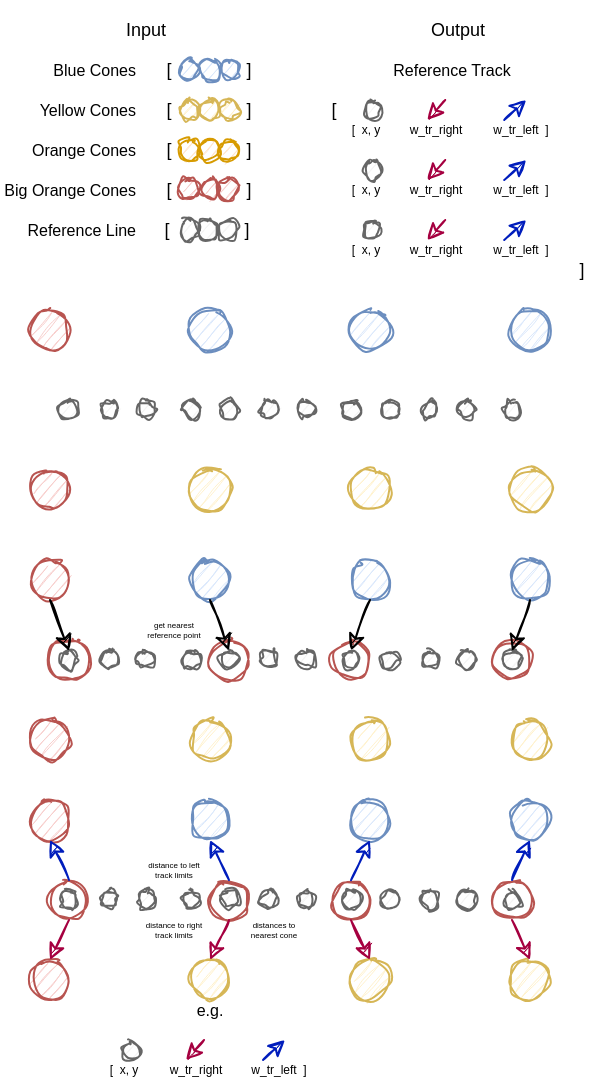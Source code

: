 <mxfile version="18.0.4" type="device"><diagram id="pE8NeCkS3sq0RhEdcYLy" name="Page-1"><mxGraphModel dx="751" dy="467" grid="1" gridSize="10" guides="1" tooltips="1" connect="1" arrows="1" fold="1" page="1" pageScale="1" pageWidth="850" pageHeight="1100" math="0" shadow="0"><root><mxCell id="0"/><mxCell id="1" parent="0"/><mxCell id="4R3HOGXSp6TmTNWFVv4z-29" value="" style="ellipse;whiteSpace=wrap;html=1;aspect=fixed;sketch=1;fillColor=#dae8fc;strokeColor=#6c8ebf;fontFamily=Helvetica;" parent="1" vertex="1"><mxGeometry x="415" y="275" width="20" height="20" as="geometry"/></mxCell><mxCell id="4R3HOGXSp6TmTNWFVv4z-31" value="" style="ellipse;whiteSpace=wrap;html=1;aspect=fixed;sketch=1;fillColor=#dae8fc;strokeColor=#6c8ebf;fontFamily=Helvetica;" parent="1" vertex="1"><mxGeometry x="495" y="275" width="20" height="20" as="geometry"/></mxCell><mxCell id="4R3HOGXSp6TmTNWFVv4z-32" value="" style="ellipse;whiteSpace=wrap;html=1;aspect=fixed;sketch=1;fillColor=#dae8fc;strokeColor=#6c8ebf;fontFamily=Helvetica;" parent="1" vertex="1"><mxGeometry x="575" y="275" width="20" height="20" as="geometry"/></mxCell><mxCell id="4R3HOGXSp6TmTNWFVv4z-34" value="" style="ellipse;whiteSpace=wrap;html=1;aspect=fixed;sketch=1;fillColor=#fff2cc;strokeColor=#d6b656;fontFamily=Helvetica;" parent="1" vertex="1"><mxGeometry x="415" y="355" width="20" height="20" as="geometry"/></mxCell><mxCell id="4R3HOGXSp6TmTNWFVv4z-35" value="" style="ellipse;whiteSpace=wrap;html=1;aspect=fixed;sketch=1;fillColor=#fff2cc;strokeColor=#d6b656;fontFamily=Helvetica;" parent="1" vertex="1"><mxGeometry x="495" y="355" width="20" height="20" as="geometry"/></mxCell><mxCell id="4R3HOGXSp6TmTNWFVv4z-36" value="" style="ellipse;whiteSpace=wrap;html=1;aspect=fixed;sketch=1;fillColor=#fff2cc;strokeColor=#d6b656;fontFamily=Helvetica;" parent="1" vertex="1"><mxGeometry x="575" y="355" width="20" height="20" as="geometry"/></mxCell><mxCell id="4R3HOGXSp6TmTNWFVv4z-37" value="" style="ellipse;whiteSpace=wrap;html=1;aspect=fixed;sketch=1;fillColor=#f5f5f5;strokeColor=#666666;fontColor=#333333;fontFamily=Helvetica;" parent="1" vertex="1"><mxGeometry x="350" y="320.5" width="9" height="9" as="geometry"/></mxCell><mxCell id="7mS1BimvWWyyGBZMWS5H-38" value="" style="ellipse;whiteSpace=wrap;html=1;aspect=fixed;sketch=1;fillColor=#f8cecc;strokeColor=#b85450;fontFamily=Helvetica;" parent="1" vertex="1"><mxGeometry x="335" y="275" width="20" height="20" as="geometry"/></mxCell><mxCell id="7mS1BimvWWyyGBZMWS5H-39" value="" style="ellipse;whiteSpace=wrap;html=1;aspect=fixed;sketch=1;fillColor=#f8cecc;strokeColor=#b85450;fontFamily=Helvetica;" parent="1" vertex="1"><mxGeometry x="335" y="355" width="20" height="20" as="geometry"/></mxCell><mxCell id="7mS1BimvWWyyGBZMWS5H-40" value="" style="ellipse;whiteSpace=wrap;html=1;aspect=fixed;sketch=1;fillColor=#f5f5f5;strokeColor=#666666;fontColor=#333333;fontFamily=Helvetica;" parent="1" vertex="1"><mxGeometry x="370" y="320.25" width="9" height="9" as="geometry"/></mxCell><mxCell id="7mS1BimvWWyyGBZMWS5H-41" value="" style="ellipse;whiteSpace=wrap;html=1;aspect=fixed;sketch=1;fillColor=#f5f5f5;strokeColor=#666666;fontColor=#333333;fontFamily=Helvetica;" parent="1" vertex="1"><mxGeometry x="388.5" y="320.25" width="9" height="9" as="geometry"/></mxCell><mxCell id="7mS1BimvWWyyGBZMWS5H-42" value="" style="ellipse;whiteSpace=wrap;html=1;aspect=fixed;sketch=1;fillColor=#f5f5f5;strokeColor=#666666;fontColor=#333333;fontFamily=Helvetica;" parent="1" vertex="1"><mxGeometry x="411" y="320.5" width="9" height="9" as="geometry"/></mxCell><mxCell id="7mS1BimvWWyyGBZMWS5H-49" value="" style="ellipse;whiteSpace=wrap;html=1;aspect=fixed;sketch=1;fillColor=#f5f5f5;strokeColor=#666666;fontColor=#333333;fontFamily=Helvetica;" parent="1" vertex="1"><mxGeometry x="430" y="320.25" width="9" height="9" as="geometry"/></mxCell><mxCell id="7mS1BimvWWyyGBZMWS5H-50" value="" style="ellipse;whiteSpace=wrap;html=1;aspect=fixed;sketch=1;fillColor=#f5f5f5;strokeColor=#666666;fontColor=#333333;fontFamily=Helvetica;" parent="1" vertex="1"><mxGeometry x="450" y="320" width="9" height="9" as="geometry"/></mxCell><mxCell id="7mS1BimvWWyyGBZMWS5H-51" value="" style="ellipse;whiteSpace=wrap;html=1;aspect=fixed;sketch=1;fillColor=#f5f5f5;strokeColor=#666666;fontColor=#333333;fontFamily=Helvetica;" parent="1" vertex="1"><mxGeometry x="468.5" y="320" width="9" height="9" as="geometry"/></mxCell><mxCell id="7mS1BimvWWyyGBZMWS5H-52" value="" style="ellipse;whiteSpace=wrap;html=1;aspect=fixed;sketch=1;fillColor=#f5f5f5;strokeColor=#666666;fontColor=#333333;fontFamily=Helvetica;" parent="1" vertex="1"><mxGeometry x="491" y="320.25" width="9" height="9" as="geometry"/></mxCell><mxCell id="7mS1BimvWWyyGBZMWS5H-53" value="" style="ellipse;whiteSpace=wrap;html=1;aspect=fixed;sketch=1;fillColor=#f5f5f5;strokeColor=#666666;fontColor=#333333;fontFamily=Helvetica;" parent="1" vertex="1"><mxGeometry x="510.5" y="320.62" width="9" height="9" as="geometry"/></mxCell><mxCell id="7mS1BimvWWyyGBZMWS5H-54" value="" style="ellipse;whiteSpace=wrap;html=1;aspect=fixed;sketch=1;fillColor=#f5f5f5;strokeColor=#666666;fontColor=#333333;fontFamily=Helvetica;" parent="1" vertex="1"><mxGeometry x="530.5" y="320.37" width="9" height="9" as="geometry"/></mxCell><mxCell id="7mS1BimvWWyyGBZMWS5H-55" value="" style="ellipse;whiteSpace=wrap;html=1;aspect=fixed;sketch=1;fillColor=#f5f5f5;strokeColor=#666666;fontColor=#333333;fontFamily=Helvetica;" parent="1" vertex="1"><mxGeometry x="549" y="320.37" width="9" height="9" as="geometry"/></mxCell><mxCell id="7mS1BimvWWyyGBZMWS5H-56" value="" style="ellipse;whiteSpace=wrap;html=1;aspect=fixed;sketch=1;fillColor=#f5f5f5;strokeColor=#666666;fontColor=#333333;fontFamily=Helvetica;" parent="1" vertex="1"><mxGeometry x="571.5" y="320.62" width="9" height="9" as="geometry"/></mxCell><mxCell id="7mS1BimvWWyyGBZMWS5H-57" value="" style="ellipse;whiteSpace=wrap;html=1;aspect=fixed;sketch=1;fillColor=#dae8fc;strokeColor=#6c8ebf;fontFamily=Helvetica;" parent="1" vertex="1"><mxGeometry x="415" y="400" width="20" height="20" as="geometry"/></mxCell><mxCell id="7mS1BimvWWyyGBZMWS5H-58" value="" style="ellipse;whiteSpace=wrap;html=1;aspect=fixed;sketch=1;fillColor=#dae8fc;strokeColor=#6c8ebf;fontFamily=Helvetica;" parent="1" vertex="1"><mxGeometry x="495" y="400" width="20" height="20" as="geometry"/></mxCell><mxCell id="7mS1BimvWWyyGBZMWS5H-59" value="" style="ellipse;whiteSpace=wrap;html=1;aspect=fixed;sketch=1;fillColor=#dae8fc;strokeColor=#6c8ebf;fontFamily=Helvetica;" parent="1" vertex="1"><mxGeometry x="575" y="400" width="20" height="20" as="geometry"/></mxCell><mxCell id="7mS1BimvWWyyGBZMWS5H-60" value="" style="ellipse;whiteSpace=wrap;html=1;aspect=fixed;sketch=1;fillColor=#fff2cc;strokeColor=#d6b656;fontFamily=Helvetica;" parent="1" vertex="1"><mxGeometry x="415" y="480" width="20" height="20" as="geometry"/></mxCell><mxCell id="7mS1BimvWWyyGBZMWS5H-61" value="" style="ellipse;whiteSpace=wrap;html=1;aspect=fixed;sketch=1;fillColor=#fff2cc;strokeColor=#d6b656;fontFamily=Helvetica;" parent="1" vertex="1"><mxGeometry x="495" y="480" width="20" height="20" as="geometry"/></mxCell><mxCell id="7mS1BimvWWyyGBZMWS5H-62" value="" style="ellipse;whiteSpace=wrap;html=1;aspect=fixed;sketch=1;fillColor=#fff2cc;strokeColor=#d6b656;fontFamily=Helvetica;" parent="1" vertex="1"><mxGeometry x="575" y="480" width="20" height="20" as="geometry"/></mxCell><mxCell id="7mS1BimvWWyyGBZMWS5H-63" value="" style="ellipse;whiteSpace=wrap;html=1;aspect=fixed;sketch=1;fillColor=#f5f5f5;strokeColor=#666666;fontColor=#333333;fontFamily=Helvetica;" parent="1" vertex="1"><mxGeometry x="350" y="445.5" width="9" height="9" as="geometry"/></mxCell><mxCell id="7mS1BimvWWyyGBZMWS5H-64" value="" style="ellipse;whiteSpace=wrap;html=1;aspect=fixed;sketch=1;fillColor=#f8cecc;strokeColor=#b85450;fontFamily=Helvetica;" parent="1" vertex="1"><mxGeometry x="335" y="400" width="20" height="20" as="geometry"/></mxCell><mxCell id="7mS1BimvWWyyGBZMWS5H-65" value="" style="ellipse;whiteSpace=wrap;html=1;aspect=fixed;sketch=1;fillColor=#f8cecc;strokeColor=#b85450;fontFamily=Helvetica;" parent="1" vertex="1"><mxGeometry x="335" y="480" width="20" height="20" as="geometry"/></mxCell><mxCell id="7mS1BimvWWyyGBZMWS5H-66" value="" style="ellipse;whiteSpace=wrap;html=1;aspect=fixed;sketch=1;fillColor=#f5f5f5;strokeColor=#666666;fontColor=#333333;fontFamily=Helvetica;" parent="1" vertex="1"><mxGeometry x="370" y="445.25" width="9" height="9" as="geometry"/></mxCell><mxCell id="7mS1BimvWWyyGBZMWS5H-67" value="" style="ellipse;whiteSpace=wrap;html=1;aspect=fixed;sketch=1;fillColor=#f5f5f5;strokeColor=#666666;fontColor=#333333;fontFamily=Helvetica;" parent="1" vertex="1"><mxGeometry x="388.5" y="445.25" width="9" height="9" as="geometry"/></mxCell><mxCell id="7mS1BimvWWyyGBZMWS5H-68" value="" style="ellipse;whiteSpace=wrap;html=1;aspect=fixed;sketch=1;fillColor=#f5f5f5;strokeColor=#666666;fontColor=#333333;fontFamily=Helvetica;" parent="1" vertex="1"><mxGeometry x="411" y="445.5" width="9" height="9" as="geometry"/></mxCell><mxCell id="7mS1BimvWWyyGBZMWS5H-69" value="" style="ellipse;whiteSpace=wrap;html=1;aspect=fixed;sketch=1;fillColor=#f5f5f5;strokeColor=#666666;fontColor=#333333;fontFamily=Helvetica;" parent="1" vertex="1"><mxGeometry x="430" y="445.25" width="9" height="9" as="geometry"/></mxCell><mxCell id="7mS1BimvWWyyGBZMWS5H-70" value="" style="ellipse;whiteSpace=wrap;html=1;aspect=fixed;sketch=1;fillColor=#f5f5f5;strokeColor=#666666;fontColor=#333333;fontFamily=Helvetica;" parent="1" vertex="1"><mxGeometry x="450" y="445" width="9" height="9" as="geometry"/></mxCell><mxCell id="7mS1BimvWWyyGBZMWS5H-71" value="" style="ellipse;whiteSpace=wrap;html=1;aspect=fixed;sketch=1;fillColor=#f5f5f5;strokeColor=#666666;fontColor=#333333;fontFamily=Helvetica;" parent="1" vertex="1"><mxGeometry x="468.5" y="445" width="9" height="9" as="geometry"/></mxCell><mxCell id="7mS1BimvWWyyGBZMWS5H-72" value="" style="ellipse;whiteSpace=wrap;html=1;aspect=fixed;sketch=1;fillColor=#f5f5f5;strokeColor=#666666;fontColor=#333333;fontFamily=Helvetica;" parent="1" vertex="1"><mxGeometry x="491" y="445.25" width="9" height="9" as="geometry"/></mxCell><mxCell id="7mS1BimvWWyyGBZMWS5H-73" value="" style="ellipse;whiteSpace=wrap;html=1;aspect=fixed;sketch=1;fillColor=#f5f5f5;strokeColor=#666666;fontColor=#333333;fontFamily=Helvetica;" parent="1" vertex="1"><mxGeometry x="510.5" y="445.62" width="9" height="9" as="geometry"/></mxCell><mxCell id="7mS1BimvWWyyGBZMWS5H-74" value="" style="ellipse;whiteSpace=wrap;html=1;aspect=fixed;sketch=1;fillColor=#f5f5f5;strokeColor=#666666;fontColor=#333333;fontFamily=Helvetica;" parent="1" vertex="1"><mxGeometry x="530.5" y="445.37" width="9" height="9" as="geometry"/></mxCell><mxCell id="7mS1BimvWWyyGBZMWS5H-75" value="" style="ellipse;whiteSpace=wrap;html=1;aspect=fixed;sketch=1;fillColor=#f5f5f5;strokeColor=#666666;fontColor=#333333;fontFamily=Helvetica;" parent="1" vertex="1"><mxGeometry x="549" y="445.37" width="9" height="9" as="geometry"/></mxCell><mxCell id="7mS1BimvWWyyGBZMWS5H-76" value="" style="ellipse;whiteSpace=wrap;html=1;aspect=fixed;sketch=1;fillColor=#f5f5f5;strokeColor=#666666;fontColor=#333333;fontFamily=Helvetica;" parent="1" vertex="1"><mxGeometry x="571.5" y="445.62" width="9" height="9" as="geometry"/></mxCell><mxCell id="7mS1BimvWWyyGBZMWS5H-81" value="" style="ellipse;whiteSpace=wrap;html=1;aspect=fixed;sketch=1;fillColor=none;strokeColor=#b85450;fontFamily=Helvetica;" parent="1" vertex="1"><mxGeometry x="344.5" y="440" width="20" height="20" as="geometry"/></mxCell><mxCell id="7mS1BimvWWyyGBZMWS5H-82" value="" style="ellipse;whiteSpace=wrap;html=1;aspect=fixed;sketch=1;fillColor=none;strokeColor=#b85450;fontFamily=Helvetica;" parent="1" vertex="1"><mxGeometry x="424.5" y="440" width="20" height="20" as="geometry"/></mxCell><mxCell id="7mS1BimvWWyyGBZMWS5H-83" value="" style="ellipse;whiteSpace=wrap;html=1;aspect=fixed;sketch=1;fillColor=none;strokeColor=#b85450;fontFamily=Helvetica;" parent="1" vertex="1"><mxGeometry x="485.5" y="440.12" width="20" height="20" as="geometry"/></mxCell><mxCell id="7mS1BimvWWyyGBZMWS5H-84" value="" style="ellipse;whiteSpace=wrap;html=1;aspect=fixed;sketch=1;fillColor=none;strokeColor=#b85450;fontFamily=Helvetica;" parent="1" vertex="1"><mxGeometry x="566" y="440" width="20" height="20" as="geometry"/></mxCell><mxCell id="7mS1BimvWWyyGBZMWS5H-80" value="" style="endArrow=classic;html=1;rounded=0;sketch=1;entryX=0.5;entryY=0;entryDx=0;entryDy=0;exitX=0.5;exitY=1;exitDx=0;exitDy=0;fontFamily=Helvetica;" parent="1" source="7mS1BimvWWyyGBZMWS5H-59" target="7mS1BimvWWyyGBZMWS5H-76" edge="1"><mxGeometry width="50" height="50" relative="1" as="geometry"><mxPoint x="515" y="430" as="sourcePoint"/><mxPoint x="505.5" y="455.25" as="targetPoint"/></mxGeometry></mxCell><mxCell id="7mS1BimvWWyyGBZMWS5H-77" value="" style="endArrow=classic;html=1;rounded=0;sketch=1;entryX=0.5;entryY=0;entryDx=0;entryDy=0;exitX=0.5;exitY=1;exitDx=0;exitDy=0;fontFamily=Helvetica;" parent="1" source="7mS1BimvWWyyGBZMWS5H-64" target="7mS1BimvWWyyGBZMWS5H-63" edge="1"><mxGeometry width="50" height="50" relative="1" as="geometry"><mxPoint x="350" y="430" as="sourcePoint"/><mxPoint x="340" y="450" as="targetPoint"/></mxGeometry></mxCell><mxCell id="7mS1BimvWWyyGBZMWS5H-78" value="" style="endArrow=classic;html=1;rounded=0;sketch=1;entryX=0.5;entryY=0;entryDx=0;entryDy=0;exitX=0.5;exitY=1;exitDx=0;exitDy=0;fontFamily=Helvetica;" parent="1" source="7mS1BimvWWyyGBZMWS5H-57" target="7mS1BimvWWyyGBZMWS5H-69" edge="1"><mxGeometry width="50" height="50" relative="1" as="geometry"><mxPoint x="355" y="430" as="sourcePoint"/><mxPoint x="364.5" y="455.5" as="targetPoint"/></mxGeometry></mxCell><mxCell id="7mS1BimvWWyyGBZMWS5H-79" value="" style="endArrow=classic;html=1;rounded=0;sketch=1;entryX=0.5;entryY=0;entryDx=0;entryDy=0;exitX=0.5;exitY=1;exitDx=0;exitDy=0;fontFamily=Helvetica;" parent="1" source="7mS1BimvWWyyGBZMWS5H-58" target="7mS1BimvWWyyGBZMWS5H-72" edge="1"><mxGeometry width="50" height="50" relative="1" as="geometry"><mxPoint x="435" y="430" as="sourcePoint"/><mxPoint x="444.5" y="455.25" as="targetPoint"/></mxGeometry></mxCell><mxCell id="7mS1BimvWWyyGBZMWS5H-85" value="" style="ellipse;whiteSpace=wrap;html=1;aspect=fixed;sketch=1;fillColor=#dae8fc;strokeColor=#6c8ebf;fontFamily=Helvetica;" parent="1" vertex="1"><mxGeometry x="415" y="520" width="20" height="20" as="geometry"/></mxCell><mxCell id="7mS1BimvWWyyGBZMWS5H-86" value="" style="ellipse;whiteSpace=wrap;html=1;aspect=fixed;sketch=1;fillColor=#dae8fc;strokeColor=#6c8ebf;fontFamily=Helvetica;" parent="1" vertex="1"><mxGeometry x="495" y="520" width="20" height="20" as="geometry"/></mxCell><mxCell id="7mS1BimvWWyyGBZMWS5H-87" value="" style="ellipse;whiteSpace=wrap;html=1;aspect=fixed;sketch=1;fillColor=#dae8fc;strokeColor=#6c8ebf;fontFamily=Helvetica;" parent="1" vertex="1"><mxGeometry x="575" y="520" width="20" height="20" as="geometry"/></mxCell><mxCell id="7mS1BimvWWyyGBZMWS5H-88" value="" style="ellipse;whiteSpace=wrap;html=1;aspect=fixed;sketch=1;fillColor=#fff2cc;strokeColor=#d6b656;fontFamily=Helvetica;" parent="1" vertex="1"><mxGeometry x="415" y="600" width="20" height="20" as="geometry"/></mxCell><mxCell id="7mS1BimvWWyyGBZMWS5H-89" value="" style="ellipse;whiteSpace=wrap;html=1;aspect=fixed;sketch=1;fillColor=#fff2cc;strokeColor=#d6b656;fontFamily=Helvetica;" parent="1" vertex="1"><mxGeometry x="495" y="600" width="20" height="20" as="geometry"/></mxCell><mxCell id="7mS1BimvWWyyGBZMWS5H-90" value="" style="ellipse;whiteSpace=wrap;html=1;aspect=fixed;sketch=1;fillColor=#fff2cc;strokeColor=#d6b656;fontFamily=Helvetica;" parent="1" vertex="1"><mxGeometry x="575" y="600" width="20" height="20" as="geometry"/></mxCell><mxCell id="7mS1BimvWWyyGBZMWS5H-91" value="" style="ellipse;whiteSpace=wrap;html=1;aspect=fixed;sketch=1;fillColor=#f5f5f5;strokeColor=#666666;fontColor=#333333;fontFamily=Helvetica;" parent="1" vertex="1"><mxGeometry x="350" y="565.5" width="9" height="9" as="geometry"/></mxCell><mxCell id="7mS1BimvWWyyGBZMWS5H-92" value="" style="ellipse;whiteSpace=wrap;html=1;aspect=fixed;sketch=1;fillColor=#f8cecc;strokeColor=#b85450;fontFamily=Helvetica;" parent="1" vertex="1"><mxGeometry x="335" y="520" width="20" height="20" as="geometry"/></mxCell><mxCell id="7mS1BimvWWyyGBZMWS5H-93" value="" style="ellipse;whiteSpace=wrap;html=1;aspect=fixed;sketch=1;fillColor=#f8cecc;strokeColor=#b85450;fontFamily=Helvetica;" parent="1" vertex="1"><mxGeometry x="335" y="600" width="20" height="20" as="geometry"/></mxCell><mxCell id="7mS1BimvWWyyGBZMWS5H-94" value="" style="ellipse;whiteSpace=wrap;html=1;aspect=fixed;sketch=1;fillColor=#f5f5f5;strokeColor=#666666;fontColor=#333333;fontFamily=Helvetica;" parent="1" vertex="1"><mxGeometry x="370" y="565.25" width="9" height="9" as="geometry"/></mxCell><mxCell id="7mS1BimvWWyyGBZMWS5H-95" value="" style="ellipse;whiteSpace=wrap;html=1;aspect=fixed;sketch=1;fillColor=#f5f5f5;strokeColor=#666666;fontColor=#333333;fontFamily=Helvetica;" parent="1" vertex="1"><mxGeometry x="388.5" y="565.25" width="9" height="9" as="geometry"/></mxCell><mxCell id="7mS1BimvWWyyGBZMWS5H-96" value="" style="ellipse;whiteSpace=wrap;html=1;aspect=fixed;sketch=1;fillColor=#f5f5f5;strokeColor=#666666;fontColor=#333333;fontFamily=Helvetica;" parent="1" vertex="1"><mxGeometry x="411" y="565.5" width="9" height="9" as="geometry"/></mxCell><mxCell id="7mS1BimvWWyyGBZMWS5H-97" value="" style="ellipse;whiteSpace=wrap;html=1;aspect=fixed;sketch=1;fillColor=#f5f5f5;strokeColor=#666666;fontColor=#333333;fontFamily=Helvetica;" parent="1" vertex="1"><mxGeometry x="430" y="565.25" width="9" height="9" as="geometry"/></mxCell><mxCell id="7mS1BimvWWyyGBZMWS5H-98" value="" style="ellipse;whiteSpace=wrap;html=1;aspect=fixed;sketch=1;fillColor=#f5f5f5;strokeColor=#666666;fontColor=#333333;fontFamily=Helvetica;" parent="1" vertex="1"><mxGeometry x="450" y="565" width="9" height="9" as="geometry"/></mxCell><mxCell id="7mS1BimvWWyyGBZMWS5H-99" value="" style="ellipse;whiteSpace=wrap;html=1;aspect=fixed;sketch=1;fillColor=#f5f5f5;strokeColor=#666666;fontColor=#333333;fontFamily=Helvetica;" parent="1" vertex="1"><mxGeometry x="468.5" y="565" width="9" height="9" as="geometry"/></mxCell><mxCell id="7mS1BimvWWyyGBZMWS5H-100" value="" style="ellipse;whiteSpace=wrap;html=1;aspect=fixed;sketch=1;fillColor=#f5f5f5;strokeColor=#666666;fontColor=#333333;fontFamily=Helvetica;" parent="1" vertex="1"><mxGeometry x="491" y="565.25" width="9" height="9" as="geometry"/></mxCell><mxCell id="7mS1BimvWWyyGBZMWS5H-101" value="" style="ellipse;whiteSpace=wrap;html=1;aspect=fixed;sketch=1;fillColor=#f5f5f5;strokeColor=#666666;fontColor=#333333;fontFamily=Helvetica;" parent="1" vertex="1"><mxGeometry x="510.5" y="565.62" width="9" height="9" as="geometry"/></mxCell><mxCell id="7mS1BimvWWyyGBZMWS5H-102" value="" style="ellipse;whiteSpace=wrap;html=1;aspect=fixed;sketch=1;fillColor=#f5f5f5;strokeColor=#666666;fontColor=#333333;fontFamily=Helvetica;" parent="1" vertex="1"><mxGeometry x="530.5" y="565.37" width="9" height="9" as="geometry"/></mxCell><mxCell id="7mS1BimvWWyyGBZMWS5H-103" value="" style="ellipse;whiteSpace=wrap;html=1;aspect=fixed;sketch=1;fillColor=#f5f5f5;strokeColor=#666666;fontColor=#333333;fontFamily=Helvetica;" parent="1" vertex="1"><mxGeometry x="549" y="565.37" width="9" height="9" as="geometry"/></mxCell><mxCell id="7mS1BimvWWyyGBZMWS5H-104" value="" style="ellipse;whiteSpace=wrap;html=1;aspect=fixed;sketch=1;fillColor=#f5f5f5;strokeColor=#666666;fontColor=#333333;fontFamily=Helvetica;" parent="1" vertex="1"><mxGeometry x="571.5" y="565.62" width="9" height="9" as="geometry"/></mxCell><mxCell id="7mS1BimvWWyyGBZMWS5H-105" value="" style="ellipse;whiteSpace=wrap;html=1;aspect=fixed;sketch=1;fillColor=none;strokeColor=#b85450;fontFamily=Helvetica;" parent="1" vertex="1"><mxGeometry x="344.5" y="560" width="20" height="20" as="geometry"/></mxCell><mxCell id="7mS1BimvWWyyGBZMWS5H-106" value="" style="ellipse;whiteSpace=wrap;html=1;aspect=fixed;sketch=1;fillColor=none;strokeColor=#b85450;fontFamily=Helvetica;" parent="1" vertex="1"><mxGeometry x="424.5" y="560" width="20" height="20" as="geometry"/></mxCell><mxCell id="7mS1BimvWWyyGBZMWS5H-107" value="" style="ellipse;whiteSpace=wrap;html=1;aspect=fixed;sketch=1;fillColor=none;strokeColor=#b85450;fontFamily=Helvetica;" parent="1" vertex="1"><mxGeometry x="485.5" y="560.12" width="20" height="20" as="geometry"/></mxCell><mxCell id="7mS1BimvWWyyGBZMWS5H-108" value="" style="ellipse;whiteSpace=wrap;html=1;aspect=fixed;sketch=1;fillColor=none;strokeColor=#b85450;fontFamily=Helvetica;" parent="1" vertex="1"><mxGeometry x="566" y="560" width="20" height="20" as="geometry"/></mxCell><mxCell id="7mS1BimvWWyyGBZMWS5H-113" value="" style="endArrow=classic;html=1;rounded=0;sketch=1;entryX=0.5;entryY=1;entryDx=0;entryDy=0;exitX=0.5;exitY=0;exitDx=0;exitDy=0;fillColor=#0050ef;strokeColor=#001DBC;fontFamily=Helvetica;" parent="1" source="7mS1BimvWWyyGBZMWS5H-105" target="7mS1BimvWWyyGBZMWS5H-92" edge="1"><mxGeometry width="50" height="50" relative="1" as="geometry"><mxPoint x="300" y="590" as="sourcePoint"/><mxPoint x="350" y="540" as="targetPoint"/></mxGeometry></mxCell><mxCell id="7mS1BimvWWyyGBZMWS5H-114" value="" style="endArrow=classic;html=1;rounded=0;sketch=1;entryX=0.5;entryY=0;entryDx=0;entryDy=0;exitX=0.5;exitY=1;exitDx=0;exitDy=0;fillColor=#d80073;strokeColor=#A50040;fontFamily=Helvetica;" parent="1" source="7mS1BimvWWyyGBZMWS5H-105" target="7mS1BimvWWyyGBZMWS5H-93" edge="1"><mxGeometry width="50" height="50" relative="1" as="geometry"><mxPoint x="364.5" y="570" as="sourcePoint"/><mxPoint x="355" y="550" as="targetPoint"/></mxGeometry></mxCell><mxCell id="7mS1BimvWWyyGBZMWS5H-115" value="" style="endArrow=classic;html=1;rounded=0;sketch=1;entryX=0.5;entryY=1;entryDx=0;entryDy=0;exitX=0.5;exitY=0;exitDx=0;exitDy=0;fillColor=#0050ef;strokeColor=#001DBC;fontFamily=Helvetica;" parent="1" source="7mS1BimvWWyyGBZMWS5H-106" target="7mS1BimvWWyyGBZMWS5H-85" edge="1"><mxGeometry width="50" height="50" relative="1" as="geometry"><mxPoint x="364.5" y="590" as="sourcePoint"/><mxPoint x="355" y="610" as="targetPoint"/></mxGeometry></mxCell><mxCell id="7mS1BimvWWyyGBZMWS5H-116" value="" style="endArrow=classic;html=1;rounded=0;sketch=1;entryX=0.5;entryY=0;entryDx=0;entryDy=0;exitX=0.5;exitY=1;exitDx=0;exitDy=0;fillColor=#d80073;strokeColor=#A50040;fontFamily=Helvetica;" parent="1" source="7mS1BimvWWyyGBZMWS5H-106" target="7mS1BimvWWyyGBZMWS5H-88" edge="1"><mxGeometry width="50" height="50" relative="1" as="geometry"><mxPoint x="444.5" y="570" as="sourcePoint"/><mxPoint x="435" y="550" as="targetPoint"/></mxGeometry></mxCell><mxCell id="7mS1BimvWWyyGBZMWS5H-117" value="" style="endArrow=classic;html=1;rounded=0;sketch=1;entryX=0.5;entryY=0;entryDx=0;entryDy=0;exitX=0.5;exitY=1;exitDx=0;exitDy=0;fillColor=#d80073;strokeColor=#A50040;fontFamily=Helvetica;" parent="1" source="7mS1BimvWWyyGBZMWS5H-107" target="7mS1BimvWWyyGBZMWS5H-89" edge="1"><mxGeometry width="50" height="50" relative="1" as="geometry"><mxPoint x="444.5" y="590" as="sourcePoint"/><mxPoint x="435" y="610" as="targetPoint"/></mxGeometry></mxCell><mxCell id="7mS1BimvWWyyGBZMWS5H-118" value="" style="endArrow=classic;html=1;rounded=0;sketch=1;entryX=0.5;entryY=1;entryDx=0;entryDy=0;exitX=0.5;exitY=0;exitDx=0;exitDy=0;fillColor=#0050ef;strokeColor=#001DBC;fontFamily=Helvetica;" parent="1" source="7mS1BimvWWyyGBZMWS5H-107" target="7mS1BimvWWyyGBZMWS5H-86" edge="1"><mxGeometry width="50" height="50" relative="1" as="geometry"><mxPoint x="505.5" y="590.12" as="sourcePoint"/><mxPoint x="515" y="610" as="targetPoint"/></mxGeometry></mxCell><mxCell id="7mS1BimvWWyyGBZMWS5H-119" value="" style="endArrow=classic;html=1;rounded=0;sketch=1;entryX=0.5;entryY=1;entryDx=0;entryDy=0;exitX=0.5;exitY=0;exitDx=0;exitDy=0;fillColor=#0050ef;strokeColor=#001DBC;fontFamily=Helvetica;" parent="1" source="7mS1BimvWWyyGBZMWS5H-108" target="7mS1BimvWWyyGBZMWS5H-87" edge="1"><mxGeometry width="50" height="50" relative="1" as="geometry"><mxPoint x="505.5" y="570.12" as="sourcePoint"/><mxPoint x="515" y="550" as="targetPoint"/></mxGeometry></mxCell><mxCell id="7mS1BimvWWyyGBZMWS5H-120" value="" style="endArrow=classic;html=1;rounded=0;sketch=1;entryX=0.5;entryY=0;entryDx=0;entryDy=0;exitX=0.5;exitY=1;exitDx=0;exitDy=0;fillColor=#d80073;strokeColor=#A50040;fontFamily=Helvetica;" parent="1" source="7mS1BimvWWyyGBZMWS5H-108" target="7mS1BimvWWyyGBZMWS5H-90" edge="1"><mxGeometry width="50" height="50" relative="1" as="geometry"><mxPoint x="586.0" y="570" as="sourcePoint"/><mxPoint x="595" y="550" as="targetPoint"/></mxGeometry></mxCell><mxCell id="7mS1BimvWWyyGBZMWS5H-121" value="distances to nearest cone" style="text;html=1;strokeColor=none;fillColor=none;align=center;verticalAlign=middle;whiteSpace=wrap;rounded=0;fontSize=4;fontFamily=Helvetica;" parent="1" vertex="1"><mxGeometry x="439" y="580.12" width="35.5" height="9.38" as="geometry"/></mxCell><mxCell id="7mS1BimvWWyyGBZMWS5H-122" value="distance to left track limits" style="text;html=1;strokeColor=none;fillColor=none;align=center;verticalAlign=middle;whiteSpace=wrap;rounded=0;fontSize=4;fontFamily=Helvetica;" parent="1" vertex="1"><mxGeometry x="389" y="550.56" width="35.5" height="9.38" as="geometry"/></mxCell><mxCell id="7mS1BimvWWyyGBZMWS5H-123" value="distance to right track limits" style="text;html=1;strokeColor=none;fillColor=none;align=center;verticalAlign=middle;whiteSpace=wrap;rounded=0;fontSize=4;fontFamily=Helvetica;" parent="1" vertex="1"><mxGeometry x="389" y="580.06" width="35.5" height="9.38" as="geometry"/></mxCell><mxCell id="7mS1BimvWWyyGBZMWS5H-124" value="get nearest reference point" style="text;html=1;strokeColor=none;fillColor=none;align=center;verticalAlign=middle;whiteSpace=wrap;rounded=0;fontSize=4;fontFamily=Helvetica;" parent="1" vertex="1"><mxGeometry x="389" y="430.62" width="35.5" height="9.38" as="geometry"/></mxCell><mxCell id="7mS1BimvWWyyGBZMWS5H-135" value="e.g." style="text;html=1;strokeColor=none;fillColor=none;align=center;verticalAlign=middle;whiteSpace=wrap;rounded=0;fontFamily=Helvetica;fontSize=8;" parent="1" vertex="1"><mxGeometry x="415" y="620" width="20" height="10" as="geometry"/></mxCell><mxCell id="7mS1BimvWWyyGBZMWS5H-136" value="" style="group;fontFamily=Helvetica;" parent="1" vertex="1" connectable="0"><mxGeometry x="372" y="640" width="106" height="19.5" as="geometry"/></mxCell><mxCell id="7mS1BimvWWyyGBZMWS5H-129" value="" style="ellipse;whiteSpace=wrap;html=1;aspect=fixed;sketch=1;fillColor=#f5f5f5;strokeColor=#666666;fontColor=#333333;fontFamily=Helvetica;" parent="7mS1BimvWWyyGBZMWS5H-136" vertex="1"><mxGeometry x="9" y="0.5" width="9" height="9" as="geometry"/></mxCell><mxCell id="7mS1BimvWWyyGBZMWS5H-130" value="" style="endArrow=classic;html=1;rounded=0;sketch=1;exitX=0.5;exitY=1;exitDx=0;exitDy=0;fillColor=#d80073;strokeColor=#A50040;fontFamily=Helvetica;" parent="7mS1BimvWWyyGBZMWS5H-136" edge="1"><mxGeometry width="50" height="50" relative="1" as="geometry"><mxPoint x="50" as="sourcePoint"/><mxPoint x="41" y="10" as="targetPoint"/></mxGeometry></mxCell><mxCell id="7mS1BimvWWyyGBZMWS5H-131" value="" style="endArrow=classic;html=1;rounded=0;sketch=1;exitX=0.5;exitY=1;exitDx=0;exitDy=0;fillColor=#0050ef;strokeColor=#001DBC;fontFamily=Helvetica;" parent="7mS1BimvWWyyGBZMWS5H-136" edge="1"><mxGeometry width="50" height="50" relative="1" as="geometry"><mxPoint x="79.5" y="10" as="sourcePoint"/><mxPoint x="90.5" as="targetPoint"/></mxGeometry></mxCell><mxCell id="7mS1BimvWWyyGBZMWS5H-132" value="[&amp;nbsp; x, y" style="text;html=1;strokeColor=none;fillColor=none;align=center;verticalAlign=middle;whiteSpace=wrap;rounded=0;fontFamily=Helvetica;fontSize=6;" parent="7mS1BimvWWyyGBZMWS5H-136" vertex="1"><mxGeometry y="9.5" width="20" height="10" as="geometry"/></mxCell><mxCell id="7mS1BimvWWyyGBZMWS5H-133" value="w_tr_right" style="text;html=1;strokeColor=none;fillColor=none;align=center;verticalAlign=middle;whiteSpace=wrap;rounded=0;fontFamily=Helvetica;fontSize=6;" parent="7mS1BimvWWyyGBZMWS5H-136" vertex="1"><mxGeometry x="35.5" y="9.5" width="20" height="10" as="geometry"/></mxCell><mxCell id="7mS1BimvWWyyGBZMWS5H-134" value="w_tr_left&amp;nbsp; ]" style="text;html=1;strokeColor=none;fillColor=none;align=center;verticalAlign=middle;whiteSpace=wrap;rounded=0;fontFamily=Helvetica;fontSize=6;" parent="7mS1BimvWWyyGBZMWS5H-136" vertex="1"><mxGeometry x="69" y="9.5" width="37" height="10" as="geometry"/></mxCell><mxCell id="7mS1BimvWWyyGBZMWS5H-187" value="" style="group;fontFamily=Helvetica;" parent="1" vertex="1" connectable="0"><mxGeometry x="478" y="150" width="142.18" height="109.5" as="geometry"/></mxCell><mxCell id="7mS1BimvWWyyGBZMWS5H-137" value="" style="group;fontFamily=Helvetica;" parent="7mS1BimvWWyyGBZMWS5H-187" vertex="1" connectable="0"><mxGeometry x="14.62" y="20" width="106" height="19.5" as="geometry"/></mxCell><mxCell id="7mS1BimvWWyyGBZMWS5H-138" value="" style="ellipse;whiteSpace=wrap;html=1;aspect=fixed;sketch=1;fillColor=#f5f5f5;strokeColor=#666666;fontColor=#333333;fontFamily=Helvetica;" parent="7mS1BimvWWyyGBZMWS5H-137" vertex="1"><mxGeometry x="9" y="0.5" width="9" height="9" as="geometry"/></mxCell><mxCell id="7mS1BimvWWyyGBZMWS5H-139" value="" style="endArrow=classic;html=1;rounded=0;sketch=1;exitX=0.5;exitY=1;exitDx=0;exitDy=0;fillColor=#d80073;strokeColor=#A50040;fontFamily=Helvetica;" parent="7mS1BimvWWyyGBZMWS5H-137" edge="1"><mxGeometry width="50" height="50" relative="1" as="geometry"><mxPoint x="50" as="sourcePoint"/><mxPoint x="41" y="10" as="targetPoint"/></mxGeometry></mxCell><mxCell id="7mS1BimvWWyyGBZMWS5H-140" value="" style="endArrow=classic;html=1;rounded=0;sketch=1;exitX=0.5;exitY=1;exitDx=0;exitDy=0;fillColor=#0050ef;strokeColor=#001DBC;fontFamily=Helvetica;" parent="7mS1BimvWWyyGBZMWS5H-137" edge="1"><mxGeometry width="50" height="50" relative="1" as="geometry"><mxPoint x="79.5" y="10" as="sourcePoint"/><mxPoint x="90.5" as="targetPoint"/></mxGeometry></mxCell><mxCell id="7mS1BimvWWyyGBZMWS5H-141" value="[&amp;nbsp; x, y" style="text;html=1;strokeColor=none;fillColor=none;align=center;verticalAlign=middle;whiteSpace=wrap;rounded=0;fontFamily=Helvetica;fontSize=6;" parent="7mS1BimvWWyyGBZMWS5H-137" vertex="1"><mxGeometry y="9.5" width="20" height="10" as="geometry"/></mxCell><mxCell id="7mS1BimvWWyyGBZMWS5H-142" value="w_tr_right" style="text;html=1;strokeColor=none;fillColor=none;align=center;verticalAlign=middle;whiteSpace=wrap;rounded=0;fontFamily=Helvetica;fontSize=6;" parent="7mS1BimvWWyyGBZMWS5H-137" vertex="1"><mxGeometry x="35.5" y="9.5" width="20" height="10" as="geometry"/></mxCell><mxCell id="7mS1BimvWWyyGBZMWS5H-143" value="w_tr_left&amp;nbsp; ]" style="text;html=1;strokeColor=none;fillColor=none;align=center;verticalAlign=middle;whiteSpace=wrap;rounded=0;fontFamily=Helvetica;fontSize=6;" parent="7mS1BimvWWyyGBZMWS5H-137" vertex="1"><mxGeometry x="69" y="9.5" width="37" height="10" as="geometry"/></mxCell><mxCell id="7mS1BimvWWyyGBZMWS5H-145" value="" style="group;fontFamily=Helvetica;" parent="7mS1BimvWWyyGBZMWS5H-187" vertex="1" connectable="0"><mxGeometry x="14.62" y="50" width="106" height="19.5" as="geometry"/></mxCell><mxCell id="7mS1BimvWWyyGBZMWS5H-146" value="" style="ellipse;whiteSpace=wrap;html=1;aspect=fixed;sketch=1;fillColor=#f5f5f5;strokeColor=#666666;fontColor=#333333;fontFamily=Helvetica;" parent="7mS1BimvWWyyGBZMWS5H-145" vertex="1"><mxGeometry x="9" y="0.5" width="9" height="9" as="geometry"/></mxCell><mxCell id="7mS1BimvWWyyGBZMWS5H-147" value="" style="endArrow=classic;html=1;rounded=0;sketch=1;exitX=0.5;exitY=1;exitDx=0;exitDy=0;fillColor=#d80073;strokeColor=#A50040;fontFamily=Helvetica;" parent="7mS1BimvWWyyGBZMWS5H-145" edge="1"><mxGeometry width="50" height="50" relative="1" as="geometry"><mxPoint x="50" as="sourcePoint"/><mxPoint x="41" y="10" as="targetPoint"/></mxGeometry></mxCell><mxCell id="7mS1BimvWWyyGBZMWS5H-148" value="" style="endArrow=classic;html=1;rounded=0;sketch=1;exitX=0.5;exitY=1;exitDx=0;exitDy=0;fillColor=#0050ef;strokeColor=#001DBC;fontFamily=Helvetica;" parent="7mS1BimvWWyyGBZMWS5H-145" edge="1"><mxGeometry width="50" height="50" relative="1" as="geometry"><mxPoint x="79.5" y="10" as="sourcePoint"/><mxPoint x="90.5" as="targetPoint"/></mxGeometry></mxCell><mxCell id="7mS1BimvWWyyGBZMWS5H-149" value="[&amp;nbsp; x, y" style="text;html=1;strokeColor=none;fillColor=none;align=center;verticalAlign=middle;whiteSpace=wrap;rounded=0;fontFamily=Helvetica;fontSize=6;" parent="7mS1BimvWWyyGBZMWS5H-145" vertex="1"><mxGeometry y="9.5" width="20" height="10" as="geometry"/></mxCell><mxCell id="7mS1BimvWWyyGBZMWS5H-150" value="w_tr_right" style="text;html=1;strokeColor=none;fillColor=none;align=center;verticalAlign=middle;whiteSpace=wrap;rounded=0;fontFamily=Helvetica;fontSize=6;" parent="7mS1BimvWWyyGBZMWS5H-145" vertex="1"><mxGeometry x="35.5" y="9.5" width="20" height="10" as="geometry"/></mxCell><mxCell id="7mS1BimvWWyyGBZMWS5H-151" value="w_tr_left&amp;nbsp; ]" style="text;html=1;strokeColor=none;fillColor=none;align=center;verticalAlign=middle;whiteSpace=wrap;rounded=0;fontFamily=Helvetica;fontSize=6;" parent="7mS1BimvWWyyGBZMWS5H-145" vertex="1"><mxGeometry x="69" y="9.5" width="37" height="10" as="geometry"/></mxCell><mxCell id="7mS1BimvWWyyGBZMWS5H-152" value="" style="group;fontFamily=Helvetica;" parent="7mS1BimvWWyyGBZMWS5H-187" vertex="1" connectable="0"><mxGeometry x="14.62" y="80" width="106" height="19.5" as="geometry"/></mxCell><mxCell id="7mS1BimvWWyyGBZMWS5H-153" value="" style="ellipse;whiteSpace=wrap;html=1;aspect=fixed;sketch=1;fillColor=#f5f5f5;strokeColor=#666666;fontColor=#333333;fontFamily=Helvetica;" parent="7mS1BimvWWyyGBZMWS5H-152" vertex="1"><mxGeometry x="9" y="0.5" width="9" height="9" as="geometry"/></mxCell><mxCell id="7mS1BimvWWyyGBZMWS5H-154" value="" style="endArrow=classic;html=1;rounded=0;sketch=1;exitX=0.5;exitY=1;exitDx=0;exitDy=0;fillColor=#d80073;strokeColor=#A50040;fontFamily=Helvetica;" parent="7mS1BimvWWyyGBZMWS5H-152" edge="1"><mxGeometry width="50" height="50" relative="1" as="geometry"><mxPoint x="50" as="sourcePoint"/><mxPoint x="41" y="10" as="targetPoint"/></mxGeometry></mxCell><mxCell id="7mS1BimvWWyyGBZMWS5H-155" value="" style="endArrow=classic;html=1;rounded=0;sketch=1;exitX=0.5;exitY=1;exitDx=0;exitDy=0;fillColor=#0050ef;strokeColor=#001DBC;fontFamily=Helvetica;" parent="7mS1BimvWWyyGBZMWS5H-152" edge="1"><mxGeometry width="50" height="50" relative="1" as="geometry"><mxPoint x="79.5" y="10" as="sourcePoint"/><mxPoint x="90.5" as="targetPoint"/></mxGeometry></mxCell><mxCell id="7mS1BimvWWyyGBZMWS5H-156" value="[&amp;nbsp; x, y" style="text;html=1;strokeColor=none;fillColor=none;align=center;verticalAlign=middle;whiteSpace=wrap;rounded=0;fontFamily=Helvetica;fontSize=6;" parent="7mS1BimvWWyyGBZMWS5H-152" vertex="1"><mxGeometry y="9.5" width="20" height="10" as="geometry"/></mxCell><mxCell id="7mS1BimvWWyyGBZMWS5H-157" value="w_tr_right" style="text;html=1;strokeColor=none;fillColor=none;align=center;verticalAlign=middle;whiteSpace=wrap;rounded=0;fontFamily=Helvetica;fontSize=6;" parent="7mS1BimvWWyyGBZMWS5H-152" vertex="1"><mxGeometry x="35.5" y="9.5" width="20" height="10" as="geometry"/></mxCell><mxCell id="7mS1BimvWWyyGBZMWS5H-158" value="w_tr_left&amp;nbsp; ]" style="text;html=1;strokeColor=none;fillColor=none;align=center;verticalAlign=middle;whiteSpace=wrap;rounded=0;fontFamily=Helvetica;fontSize=6;" parent="7mS1BimvWWyyGBZMWS5H-152" vertex="1"><mxGeometry x="69" y="9.5" width="37" height="10" as="geometry"/></mxCell><mxCell id="7mS1BimvWWyyGBZMWS5H-159" value="Reference Track" style="text;html=1;strokeColor=none;fillColor=none;align=center;verticalAlign=middle;whiteSpace=wrap;rounded=0;fontFamily=Helvetica;fontSize=8;" parent="7mS1BimvWWyyGBZMWS5H-187" vertex="1"><mxGeometry x="32.87" width="69.5" height="10" as="geometry"/></mxCell><mxCell id="7mS1BimvWWyyGBZMWS5H-185" value="[" style="text;html=1;strokeColor=none;fillColor=none;align=center;verticalAlign=middle;whiteSpace=wrap;rounded=0;fontFamily=Helvetica;fontSize=9;" parent="7mS1BimvWWyyGBZMWS5H-187" vertex="1"><mxGeometry y="20" width="18.12" height="10" as="geometry"/></mxCell><mxCell id="7mS1BimvWWyyGBZMWS5H-186" value="]" style="text;html=1;strokeColor=none;fillColor=none;align=center;verticalAlign=middle;whiteSpace=wrap;rounded=0;fontFamily=Helvetica;fontSize=9;" parent="7mS1BimvWWyyGBZMWS5H-187" vertex="1"><mxGeometry x="124.06" y="99.5" width="18.12" height="10" as="geometry"/></mxCell><mxCell id="7mS1BimvWWyyGBZMWS5H-188" value="" style="group;fontFamily=Helvetica;" parent="1" vertex="1" connectable="0"><mxGeometry x="320" y="150" width="136.56" height="90" as="geometry"/></mxCell><mxCell id="7mS1BimvWWyyGBZMWS5H-160" value="" style="ellipse;whiteSpace=wrap;html=1;aspect=fixed;sketch=1;fillColor=#dae8fc;strokeColor=#6c8ebf;fontFamily=Helvetica;" parent="7mS1BimvWWyyGBZMWS5H-188" vertex="1"><mxGeometry x="89.5" width="10" height="10" as="geometry"/></mxCell><mxCell id="7mS1BimvWWyyGBZMWS5H-161" value="" style="ellipse;whiteSpace=wrap;html=1;aspect=fixed;sketch=1;fillColor=#fff2cc;strokeColor=#d6b656;fontFamily=Helvetica;" parent="7mS1BimvWWyyGBZMWS5H-188" vertex="1"><mxGeometry x="90" y="20" width="10" height="10" as="geometry"/></mxCell><mxCell id="7mS1BimvWWyyGBZMWS5H-162" value="" style="ellipse;whiteSpace=wrap;html=1;aspect=fixed;sketch=1;fillColor=#ffe6cc;strokeColor=#d79b00;fontFamily=Helvetica;" parent="7mS1BimvWWyyGBZMWS5H-188" vertex="1"><mxGeometry x="89.5" y="40" width="10" height="10" as="geometry"/></mxCell><mxCell id="7mS1BimvWWyyGBZMWS5H-163" value="" style="ellipse;whiteSpace=wrap;html=1;aspect=fixed;sketch=1;fillColor=#f8cecc;strokeColor=#b85450;fontFamily=Helvetica;" parent="7mS1BimvWWyyGBZMWS5H-188" vertex="1"><mxGeometry x="89.5" y="59.5" width="10" height="10" as="geometry"/></mxCell><mxCell id="7mS1BimvWWyyGBZMWS5H-164" value="" style="ellipse;whiteSpace=wrap;html=1;aspect=fixed;sketch=1;fillColor=#f5f5f5;strokeColor=#666666;fontColor=#333333;fontFamily=Helvetica;" parent="7mS1BimvWWyyGBZMWS5H-188" vertex="1"><mxGeometry x="89.5" y="80" width="10" height="10" as="geometry"/></mxCell><mxCell id="7mS1BimvWWyyGBZMWS5H-165" value="" style="ellipse;whiteSpace=wrap;html=1;aspect=fixed;sketch=1;fillColor=#dae8fc;strokeColor=#6c8ebf;fontFamily=Helvetica;" parent="7mS1BimvWWyyGBZMWS5H-188" vertex="1"><mxGeometry x="100" width="10" height="10" as="geometry"/></mxCell><mxCell id="7mS1BimvWWyyGBZMWS5H-166" value="" style="ellipse;whiteSpace=wrap;html=1;aspect=fixed;sketch=1;fillColor=#dae8fc;strokeColor=#6c8ebf;fontFamily=Helvetica;" parent="7mS1BimvWWyyGBZMWS5H-188" vertex="1"><mxGeometry x="110" width="10" height="10" as="geometry"/></mxCell><mxCell id="7mS1BimvWWyyGBZMWS5H-167" value="[&amp;nbsp; &amp;nbsp; &amp;nbsp; &amp;nbsp; &amp;nbsp; &amp;nbsp; &amp;nbsp; &amp;nbsp;]" style="text;html=1;strokeColor=none;fillColor=none;align=center;verticalAlign=middle;whiteSpace=wrap;rounded=0;fontFamily=Helvetica;fontSize=9;" parent="7mS1BimvWWyyGBZMWS5H-188" vertex="1"><mxGeometry x="73.44" width="63.12" height="10" as="geometry"/></mxCell><mxCell id="7mS1BimvWWyyGBZMWS5H-168" value="Blue Cones" style="text;html=1;strokeColor=none;fillColor=none;align=right;verticalAlign=middle;whiteSpace=wrap;rounded=0;fontFamily=Helvetica;fontSize=8;" parent="7mS1BimvWWyyGBZMWS5H-188" vertex="1"><mxGeometry x="10" width="60" height="10" as="geometry"/></mxCell><mxCell id="7mS1BimvWWyyGBZMWS5H-169" value="Yellow Cones" style="text;html=1;strokeColor=none;fillColor=none;align=right;verticalAlign=middle;whiteSpace=wrap;rounded=0;fontFamily=Helvetica;fontSize=8;" parent="7mS1BimvWWyyGBZMWS5H-188" vertex="1"><mxGeometry x="10" y="20" width="60" height="10" as="geometry"/></mxCell><mxCell id="7mS1BimvWWyyGBZMWS5H-170" value="Orange Cones" style="text;html=1;strokeColor=none;fillColor=none;align=right;verticalAlign=middle;whiteSpace=wrap;rounded=0;fontFamily=Helvetica;fontSize=8;" parent="7mS1BimvWWyyGBZMWS5H-188" vertex="1"><mxGeometry x="10" y="39.5" width="60" height="10" as="geometry"/></mxCell><mxCell id="7mS1BimvWWyyGBZMWS5H-171" value="Big Orange Cones" style="text;html=1;strokeColor=none;fillColor=none;align=right;verticalAlign=middle;whiteSpace=wrap;rounded=0;fontFamily=Helvetica;fontSize=8;" parent="7mS1BimvWWyyGBZMWS5H-188" vertex="1"><mxGeometry y="59.5" width="70" height="10" as="geometry"/></mxCell><mxCell id="7mS1BimvWWyyGBZMWS5H-172" value="Reference Line" style="text;html=1;strokeColor=none;fillColor=none;align=right;verticalAlign=middle;whiteSpace=wrap;rounded=0;fontFamily=Helvetica;fontSize=8;" parent="7mS1BimvWWyyGBZMWS5H-188" vertex="1"><mxGeometry y="80" width="70" height="10" as="geometry"/></mxCell><mxCell id="7mS1BimvWWyyGBZMWS5H-173" value="" style="ellipse;whiteSpace=wrap;html=1;aspect=fixed;sketch=1;fillColor=#fff2cc;strokeColor=#d6b656;fontFamily=Helvetica;" parent="7mS1BimvWWyyGBZMWS5H-188" vertex="1"><mxGeometry x="100" y="20" width="10" height="10" as="geometry"/></mxCell><mxCell id="7mS1BimvWWyyGBZMWS5H-174" value="" style="ellipse;whiteSpace=wrap;html=1;aspect=fixed;sketch=1;fillColor=#fff2cc;strokeColor=#d6b656;fontFamily=Helvetica;" parent="7mS1BimvWWyyGBZMWS5H-188" vertex="1"><mxGeometry x="110" y="20" width="10" height="10" as="geometry"/></mxCell><mxCell id="7mS1BimvWWyyGBZMWS5H-175" value="" style="ellipse;whiteSpace=wrap;html=1;aspect=fixed;sketch=1;fillColor=#ffe6cc;strokeColor=#d79b00;fontFamily=Helvetica;" parent="7mS1BimvWWyyGBZMWS5H-188" vertex="1"><mxGeometry x="99.5" y="40" width="10" height="10" as="geometry"/></mxCell><mxCell id="7mS1BimvWWyyGBZMWS5H-176" value="" style="ellipse;whiteSpace=wrap;html=1;aspect=fixed;sketch=1;fillColor=#ffe6cc;strokeColor=#d79b00;fontFamily=Helvetica;" parent="7mS1BimvWWyyGBZMWS5H-188" vertex="1"><mxGeometry x="109.5" y="40" width="10" height="10" as="geometry"/></mxCell><mxCell id="7mS1BimvWWyyGBZMWS5H-177" value="" style="ellipse;whiteSpace=wrap;html=1;aspect=fixed;sketch=1;fillColor=#f8cecc;strokeColor=#b85450;fontFamily=Helvetica;" parent="7mS1BimvWWyyGBZMWS5H-188" vertex="1"><mxGeometry x="100" y="59.5" width="10" height="10" as="geometry"/></mxCell><mxCell id="7mS1BimvWWyyGBZMWS5H-178" value="" style="ellipse;whiteSpace=wrap;html=1;aspect=fixed;sketch=1;fillColor=#f8cecc;strokeColor=#b85450;fontFamily=Helvetica;" parent="7mS1BimvWWyyGBZMWS5H-188" vertex="1"><mxGeometry x="109" y="59.5" width="10" height="10" as="geometry"/></mxCell><mxCell id="7mS1BimvWWyyGBZMWS5H-179" value="" style="ellipse;whiteSpace=wrap;html=1;aspect=fixed;sketch=1;fillColor=#f5f5f5;strokeColor=#666666;fontColor=#333333;fontFamily=Helvetica;" parent="7mS1BimvWWyyGBZMWS5H-188" vertex="1"><mxGeometry x="99" y="80" width="10" height="10" as="geometry"/></mxCell><mxCell id="7mS1BimvWWyyGBZMWS5H-180" value="" style="ellipse;whiteSpace=wrap;html=1;aspect=fixed;sketch=1;fillColor=#f5f5f5;strokeColor=#666666;fontColor=#333333;fontFamily=Helvetica;" parent="7mS1BimvWWyyGBZMWS5H-188" vertex="1"><mxGeometry x="109" y="80" width="10" height="10" as="geometry"/></mxCell><mxCell id="7mS1BimvWWyyGBZMWS5H-181" value="[&amp;nbsp; &amp;nbsp; &amp;nbsp; &amp;nbsp; &amp;nbsp; &amp;nbsp; &amp;nbsp; &amp;nbsp;]" style="text;html=1;strokeColor=none;fillColor=none;align=center;verticalAlign=middle;whiteSpace=wrap;rounded=0;fontFamily=Helvetica;fontSize=9;" parent="7mS1BimvWWyyGBZMWS5H-188" vertex="1"><mxGeometry x="72.94" y="20" width="63.12" height="10" as="geometry"/></mxCell><mxCell id="7mS1BimvWWyyGBZMWS5H-182" value="[&amp;nbsp; &amp;nbsp; &amp;nbsp; &amp;nbsp; &amp;nbsp; &amp;nbsp; &amp;nbsp; &amp;nbsp;]" style="text;html=1;strokeColor=none;fillColor=none;align=center;verticalAlign=middle;whiteSpace=wrap;rounded=0;fontFamily=Helvetica;fontSize=9;" parent="7mS1BimvWWyyGBZMWS5H-188" vertex="1"><mxGeometry x="73.44" y="39.5" width="63.12" height="10" as="geometry"/></mxCell><mxCell id="7mS1BimvWWyyGBZMWS5H-183" value="[&amp;nbsp; &amp;nbsp; &amp;nbsp; &amp;nbsp; &amp;nbsp; &amp;nbsp; &amp;nbsp; &amp;nbsp;]" style="text;html=1;strokeColor=none;fillColor=none;align=center;verticalAlign=middle;whiteSpace=wrap;rounded=0;fontFamily=Helvetica;fontSize=9;" parent="7mS1BimvWWyyGBZMWS5H-188" vertex="1"><mxGeometry x="73.44" y="59.5" width="63.12" height="10" as="geometry"/></mxCell><mxCell id="7mS1BimvWWyyGBZMWS5H-184" value="[&amp;nbsp; &amp;nbsp; &amp;nbsp; &amp;nbsp; &amp;nbsp; &amp;nbsp; &amp;nbsp; &amp;nbsp;]" style="text;html=1;strokeColor=none;fillColor=none;align=center;verticalAlign=middle;whiteSpace=wrap;rounded=0;fontFamily=Helvetica;fontSize=9;" parent="7mS1BimvWWyyGBZMWS5H-188" vertex="1"><mxGeometry x="72.44" y="80" width="63.12" height="10" as="geometry"/></mxCell><mxCell id="7mS1BimvWWyyGBZMWS5H-189" value="Input" style="text;html=1;strokeColor=none;fillColor=none;align=center;verticalAlign=middle;whiteSpace=wrap;rounded=0;fontFamily=Helvetica;fontSize=9;" parent="1" vertex="1"><mxGeometry x="363" y="120" width="60" height="30" as="geometry"/></mxCell><mxCell id="7mS1BimvWWyyGBZMWS5H-190" value="Output" style="text;html=1;strokeColor=none;fillColor=none;align=center;verticalAlign=middle;whiteSpace=wrap;rounded=0;fontFamily=Helvetica;fontSize=9;" parent="1" vertex="1"><mxGeometry x="519.09" y="120" width="60" height="30" as="geometry"/></mxCell></root></mxGraphModel></diagram></mxfile>